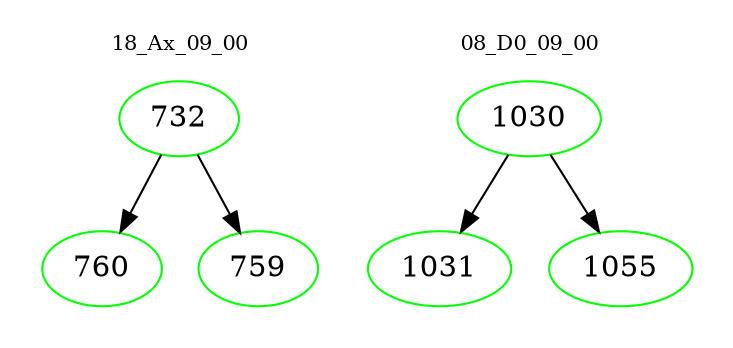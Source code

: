 digraph{
subgraph cluster_0 {
color = white
label = "18_Ax_09_00";
fontsize=10;
T0_732 [label="732", color="green"]
T0_732 -> T0_760 [color="black"]
T0_760 [label="760", color="green"]
T0_732 -> T0_759 [color="black"]
T0_759 [label="759", color="green"]
}
subgraph cluster_1 {
color = white
label = "08_D0_09_00";
fontsize=10;
T1_1030 [label="1030", color="green"]
T1_1030 -> T1_1031 [color="black"]
T1_1031 [label="1031", color="green"]
T1_1030 -> T1_1055 [color="black"]
T1_1055 [label="1055", color="green"]
}
}
